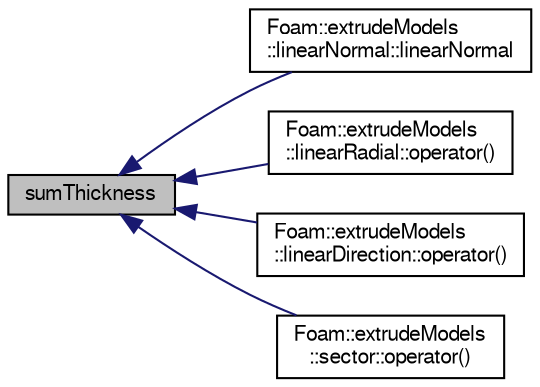 digraph "sumThickness"
{
  bgcolor="transparent";
  edge [fontname="FreeSans",fontsize="10",labelfontname="FreeSans",labelfontsize="10"];
  node [fontname="FreeSans",fontsize="10",shape=record];
  rankdir="LR";
  Node329 [label="sumThickness",height=0.2,width=0.4,color="black", fillcolor="grey75", style="filled", fontcolor="black"];
  Node329 -> Node330 [dir="back",color="midnightblue",fontsize="10",style="solid",fontname="FreeSans"];
  Node330 [label="Foam::extrudeModels\l::linearNormal::linearNormal",height=0.2,width=0.4,color="black",URL="$a24782.html#aeb980016cd1a1f2dc17dc3721304dc58",tooltip="Construct from dictionary. "];
  Node329 -> Node331 [dir="back",color="midnightblue",fontsize="10",style="solid",fontname="FreeSans"];
  Node331 [label="Foam::extrudeModels\l::linearRadial::operator()",height=0.2,width=0.4,color="black",URL="$a24786.html#aaf21a8b5b3f4dd8531d6ec4605e57094"];
  Node329 -> Node332 [dir="back",color="midnightblue",fontsize="10",style="solid",fontname="FreeSans"];
  Node332 [label="Foam::extrudeModels\l::linearDirection::operator()",height=0.2,width=0.4,color="black",URL="$a24778.html#aaf21a8b5b3f4dd8531d6ec4605e57094"];
  Node329 -> Node333 [dir="back",color="midnightblue",fontsize="10",style="solid",fontname="FreeSans"];
  Node333 [label="Foam::extrudeModels\l::sector::operator()",height=0.2,width=0.4,color="black",URL="$a24798.html#aaf21a8b5b3f4dd8531d6ec4605e57094"];
}
